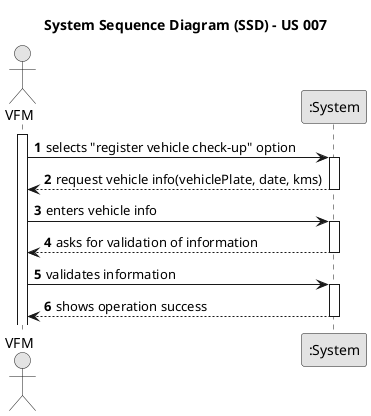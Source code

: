 @startuml
skinparam monochrome true
skinparam packageStyle rectangle
skinparam shadowing false

title System Sequence Diagram (SSD) - US 007

autonumber

actor "VFM" as VFM
participant ":System" as System


activate VFM

    VFM -> System: selects "register vehicle check-up" option
    activate System

         System --> VFM: request vehicle info(vehiclePlate, date, kms)
            deactivate System
                VFM -> System: enters vehicle info
                    activate System
                       System --> VFM: asks for validation of information
                                deactivate System
                                                VFM -> System: validates information
                                                    activate System
                                                                           System --> VFM: shows operation success
                                                                                    deactivate System

                  deactivate System
@enduml